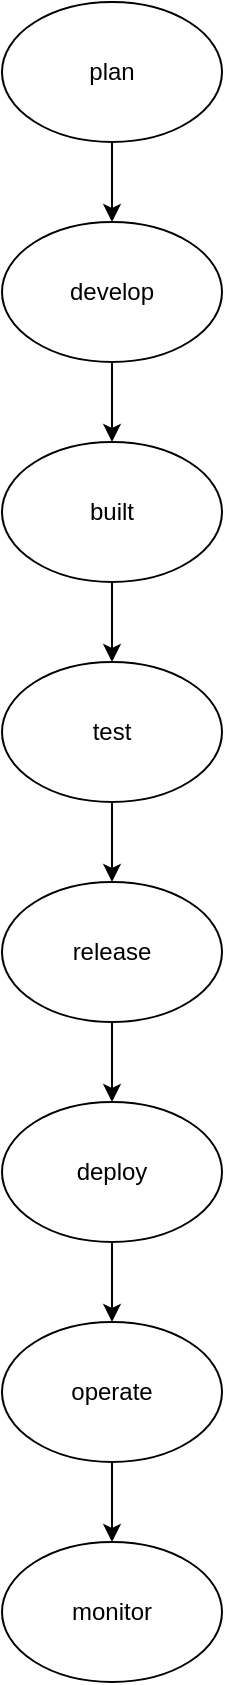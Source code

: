 <mxfile version="28.2.3">
  <diagram name="Page-1" id="xZKs2tT7i_16syGy_njF">
    <mxGraphModel dx="786" dy="451" grid="1" gridSize="10" guides="1" tooltips="1" connect="1" arrows="1" fold="1" page="1" pageScale="1" pageWidth="827" pageHeight="1169" math="0" shadow="0">
      <root>
        <mxCell id="0" />
        <mxCell id="1" parent="0" />
        <mxCell id="3EgkqA22ugy6xRJ2kCxw-16" value="" style="edgeStyle=orthogonalEdgeStyle;rounded=0;orthogonalLoop=1;jettySize=auto;html=1;" edge="1" parent="1" source="3EgkqA22ugy6xRJ2kCxw-14" target="3EgkqA22ugy6xRJ2kCxw-15">
          <mxGeometry relative="1" as="geometry" />
        </mxCell>
        <mxCell id="3EgkqA22ugy6xRJ2kCxw-14" value="plan" style="ellipse;whiteSpace=wrap;html=1;" vertex="1" parent="1">
          <mxGeometry x="320" y="40" width="110" height="70" as="geometry" />
        </mxCell>
        <mxCell id="3EgkqA22ugy6xRJ2kCxw-18" value="" style="edgeStyle=orthogonalEdgeStyle;rounded=0;orthogonalLoop=1;jettySize=auto;html=1;" edge="1" parent="1" source="3EgkqA22ugy6xRJ2kCxw-15" target="3EgkqA22ugy6xRJ2kCxw-17">
          <mxGeometry relative="1" as="geometry" />
        </mxCell>
        <mxCell id="3EgkqA22ugy6xRJ2kCxw-15" value="develop" style="ellipse;whiteSpace=wrap;html=1;" vertex="1" parent="1">
          <mxGeometry x="320" y="150" width="110" height="70" as="geometry" />
        </mxCell>
        <mxCell id="3EgkqA22ugy6xRJ2kCxw-20" value="" style="edgeStyle=orthogonalEdgeStyle;rounded=0;orthogonalLoop=1;jettySize=auto;html=1;" edge="1" parent="1" source="3EgkqA22ugy6xRJ2kCxw-17" target="3EgkqA22ugy6xRJ2kCxw-19">
          <mxGeometry relative="1" as="geometry" />
        </mxCell>
        <mxCell id="3EgkqA22ugy6xRJ2kCxw-17" value="built" style="ellipse;whiteSpace=wrap;html=1;" vertex="1" parent="1">
          <mxGeometry x="320" y="260" width="110" height="70" as="geometry" />
        </mxCell>
        <mxCell id="3EgkqA22ugy6xRJ2kCxw-22" value="" style="edgeStyle=orthogonalEdgeStyle;rounded=0;orthogonalLoop=1;jettySize=auto;html=1;" edge="1" parent="1" source="3EgkqA22ugy6xRJ2kCxw-19" target="3EgkqA22ugy6xRJ2kCxw-21">
          <mxGeometry relative="1" as="geometry" />
        </mxCell>
        <mxCell id="3EgkqA22ugy6xRJ2kCxw-19" value="test" style="ellipse;whiteSpace=wrap;html=1;" vertex="1" parent="1">
          <mxGeometry x="320" y="370" width="110" height="70" as="geometry" />
        </mxCell>
        <mxCell id="3EgkqA22ugy6xRJ2kCxw-24" value="" style="edgeStyle=orthogonalEdgeStyle;rounded=0;orthogonalLoop=1;jettySize=auto;html=1;" edge="1" parent="1" source="3EgkqA22ugy6xRJ2kCxw-21" target="3EgkqA22ugy6xRJ2kCxw-23">
          <mxGeometry relative="1" as="geometry" />
        </mxCell>
        <mxCell id="3EgkqA22ugy6xRJ2kCxw-21" value="release" style="ellipse;whiteSpace=wrap;html=1;" vertex="1" parent="1">
          <mxGeometry x="320" y="480" width="110" height="70" as="geometry" />
        </mxCell>
        <mxCell id="3EgkqA22ugy6xRJ2kCxw-26" value="" style="edgeStyle=orthogonalEdgeStyle;rounded=0;orthogonalLoop=1;jettySize=auto;html=1;" edge="1" parent="1" source="3EgkqA22ugy6xRJ2kCxw-23" target="3EgkqA22ugy6xRJ2kCxw-25">
          <mxGeometry relative="1" as="geometry" />
        </mxCell>
        <mxCell id="3EgkqA22ugy6xRJ2kCxw-23" value="deploy" style="ellipse;whiteSpace=wrap;html=1;" vertex="1" parent="1">
          <mxGeometry x="320" y="590" width="110" height="70" as="geometry" />
        </mxCell>
        <mxCell id="3EgkqA22ugy6xRJ2kCxw-28" value="" style="edgeStyle=orthogonalEdgeStyle;rounded=0;orthogonalLoop=1;jettySize=auto;html=1;" edge="1" parent="1" source="3EgkqA22ugy6xRJ2kCxw-25" target="3EgkqA22ugy6xRJ2kCxw-27">
          <mxGeometry relative="1" as="geometry" />
        </mxCell>
        <mxCell id="3EgkqA22ugy6xRJ2kCxw-25" value="operate" style="ellipse;whiteSpace=wrap;html=1;" vertex="1" parent="1">
          <mxGeometry x="320" y="700" width="110" height="70" as="geometry" />
        </mxCell>
        <mxCell id="3EgkqA22ugy6xRJ2kCxw-27" value="monitor" style="ellipse;whiteSpace=wrap;html=1;" vertex="1" parent="1">
          <mxGeometry x="320" y="810" width="110" height="70" as="geometry" />
        </mxCell>
      </root>
    </mxGraphModel>
  </diagram>
</mxfile>
